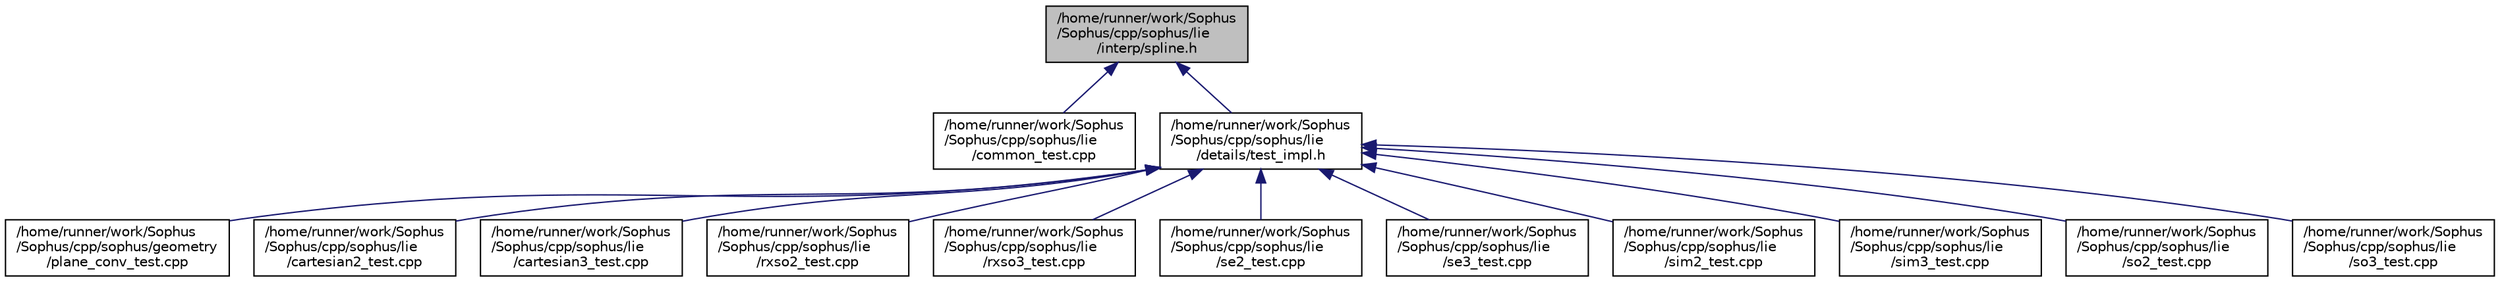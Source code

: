 digraph "/home/runner/work/Sophus/Sophus/cpp/sophus/lie/interp/spline.h"
{
 // LATEX_PDF_SIZE
  edge [fontname="Helvetica",fontsize="10",labelfontname="Helvetica",labelfontsize="10"];
  node [fontname="Helvetica",fontsize="10",shape=record];
  Node1 [label="/home/runner/work/Sophus\l/Sophus/cpp/sophus/lie\l/interp/spline.h",height=0.2,width=0.4,color="black", fillcolor="grey75", style="filled", fontcolor="black",tooltip=" "];
  Node1 -> Node2 [dir="back",color="midnightblue",fontsize="10",style="solid",fontname="Helvetica"];
  Node2 [label="/home/runner/work/Sophus\l/Sophus/cpp/sophus/lie\l/common_test.cpp",height=0.2,width=0.4,color="black", fillcolor="white", style="filled",URL="$common__test_8cpp.html",tooltip=" "];
  Node1 -> Node3 [dir="back",color="midnightblue",fontsize="10",style="solid",fontname="Helvetica"];
  Node3 [label="/home/runner/work/Sophus\l/Sophus/cpp/sophus/lie\l/details/test_impl.h",height=0.2,width=0.4,color="black", fillcolor="white", style="filled",URL="$lie_2details_2test__impl_8h.html",tooltip=" "];
  Node3 -> Node4 [dir="back",color="midnightblue",fontsize="10",style="solid",fontname="Helvetica"];
  Node4 [label="/home/runner/work/Sophus\l/Sophus/cpp/sophus/geometry\l/plane_conv_test.cpp",height=0.2,width=0.4,color="black", fillcolor="white", style="filled",URL="$plane__conv__test_8cpp.html",tooltip=" "];
  Node3 -> Node5 [dir="back",color="midnightblue",fontsize="10",style="solid",fontname="Helvetica"];
  Node5 [label="/home/runner/work/Sophus\l/Sophus/cpp/sophus/lie\l/cartesian2_test.cpp",height=0.2,width=0.4,color="black", fillcolor="white", style="filled",URL="$cartesian2__test_8cpp.html",tooltip=" "];
  Node3 -> Node6 [dir="back",color="midnightblue",fontsize="10",style="solid",fontname="Helvetica"];
  Node6 [label="/home/runner/work/Sophus\l/Sophus/cpp/sophus/lie\l/cartesian3_test.cpp",height=0.2,width=0.4,color="black", fillcolor="white", style="filled",URL="$cartesian3__test_8cpp.html",tooltip=" "];
  Node3 -> Node7 [dir="back",color="midnightblue",fontsize="10",style="solid",fontname="Helvetica"];
  Node7 [label="/home/runner/work/Sophus\l/Sophus/cpp/sophus/lie\l/rxso2_test.cpp",height=0.2,width=0.4,color="black", fillcolor="white", style="filled",URL="$lie_2rxso2__test_8cpp.html",tooltip=" "];
  Node3 -> Node8 [dir="back",color="midnightblue",fontsize="10",style="solid",fontname="Helvetica"];
  Node8 [label="/home/runner/work/Sophus\l/Sophus/cpp/sophus/lie\l/rxso3_test.cpp",height=0.2,width=0.4,color="black", fillcolor="white", style="filled",URL="$lie_2rxso3__test_8cpp.html",tooltip=" "];
  Node3 -> Node9 [dir="back",color="midnightblue",fontsize="10",style="solid",fontname="Helvetica"];
  Node9 [label="/home/runner/work/Sophus\l/Sophus/cpp/sophus/lie\l/se2_test.cpp",height=0.2,width=0.4,color="black", fillcolor="white", style="filled",URL="$lie_2se2__test_8cpp.html",tooltip=" "];
  Node3 -> Node10 [dir="back",color="midnightblue",fontsize="10",style="solid",fontname="Helvetica"];
  Node10 [label="/home/runner/work/Sophus\l/Sophus/cpp/sophus/lie\l/se3_test.cpp",height=0.2,width=0.4,color="black", fillcolor="white", style="filled",URL="$lie_2se3__test_8cpp.html",tooltip=" "];
  Node3 -> Node11 [dir="back",color="midnightblue",fontsize="10",style="solid",fontname="Helvetica"];
  Node11 [label="/home/runner/work/Sophus\l/Sophus/cpp/sophus/lie\l/sim2_test.cpp",height=0.2,width=0.4,color="black", fillcolor="white", style="filled",URL="$lie_2sim2__test_8cpp.html",tooltip=" "];
  Node3 -> Node12 [dir="back",color="midnightblue",fontsize="10",style="solid",fontname="Helvetica"];
  Node12 [label="/home/runner/work/Sophus\l/Sophus/cpp/sophus/lie\l/sim3_test.cpp",height=0.2,width=0.4,color="black", fillcolor="white", style="filled",URL="$lie_2sim3__test_8cpp.html",tooltip=" "];
  Node3 -> Node13 [dir="back",color="midnightblue",fontsize="10",style="solid",fontname="Helvetica"];
  Node13 [label="/home/runner/work/Sophus\l/Sophus/cpp/sophus/lie\l/so2_test.cpp",height=0.2,width=0.4,color="black", fillcolor="white", style="filled",URL="$lie_2so2__test_8cpp.html",tooltip=" "];
  Node3 -> Node14 [dir="back",color="midnightblue",fontsize="10",style="solid",fontname="Helvetica"];
  Node14 [label="/home/runner/work/Sophus\l/Sophus/cpp/sophus/lie\l/so3_test.cpp",height=0.2,width=0.4,color="black", fillcolor="white", style="filled",URL="$lie_2so3__test_8cpp.html",tooltip=" "];
}
